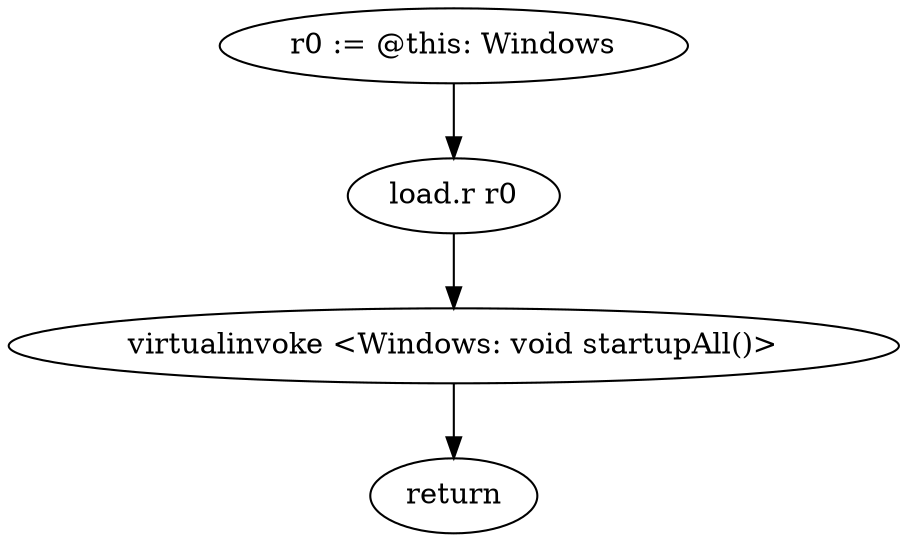 digraph "" {
    "r0 := @this: Windows"
    "load.r r0"
    "r0 := @this: Windows"->"load.r r0";
    "virtualinvoke <Windows: void startupAll()>"
    "load.r r0"->"virtualinvoke <Windows: void startupAll()>";
    "return"
    "virtualinvoke <Windows: void startupAll()>"->"return";
}
